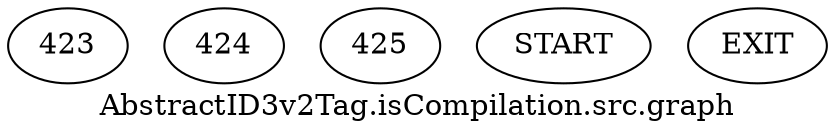 /* --------------------------------------------------- */
/* Generated by Dr. Garbage Control Flow Graph Factory */
/* http://www.drgarbage.com                            */
/* Version: 4.5.0.201508311741                         */
/* Retrieved on: 2020-01-18 16:32:54.841               */
/* --------------------------------------------------- */
digraph "AbstractID3v2Tag.isCompilation.src.graph" {
 graph [label="AbstractID3v2Tag.isCompilation.src.graph"];
 2 [label="423" ]
 3 [label="424" ]
 4 [label="425" ]
 5 [label="START" ]
 6 [label="EXIT" ]
 5  2
 2  3
 3  4
 3  6
 4  6
}
